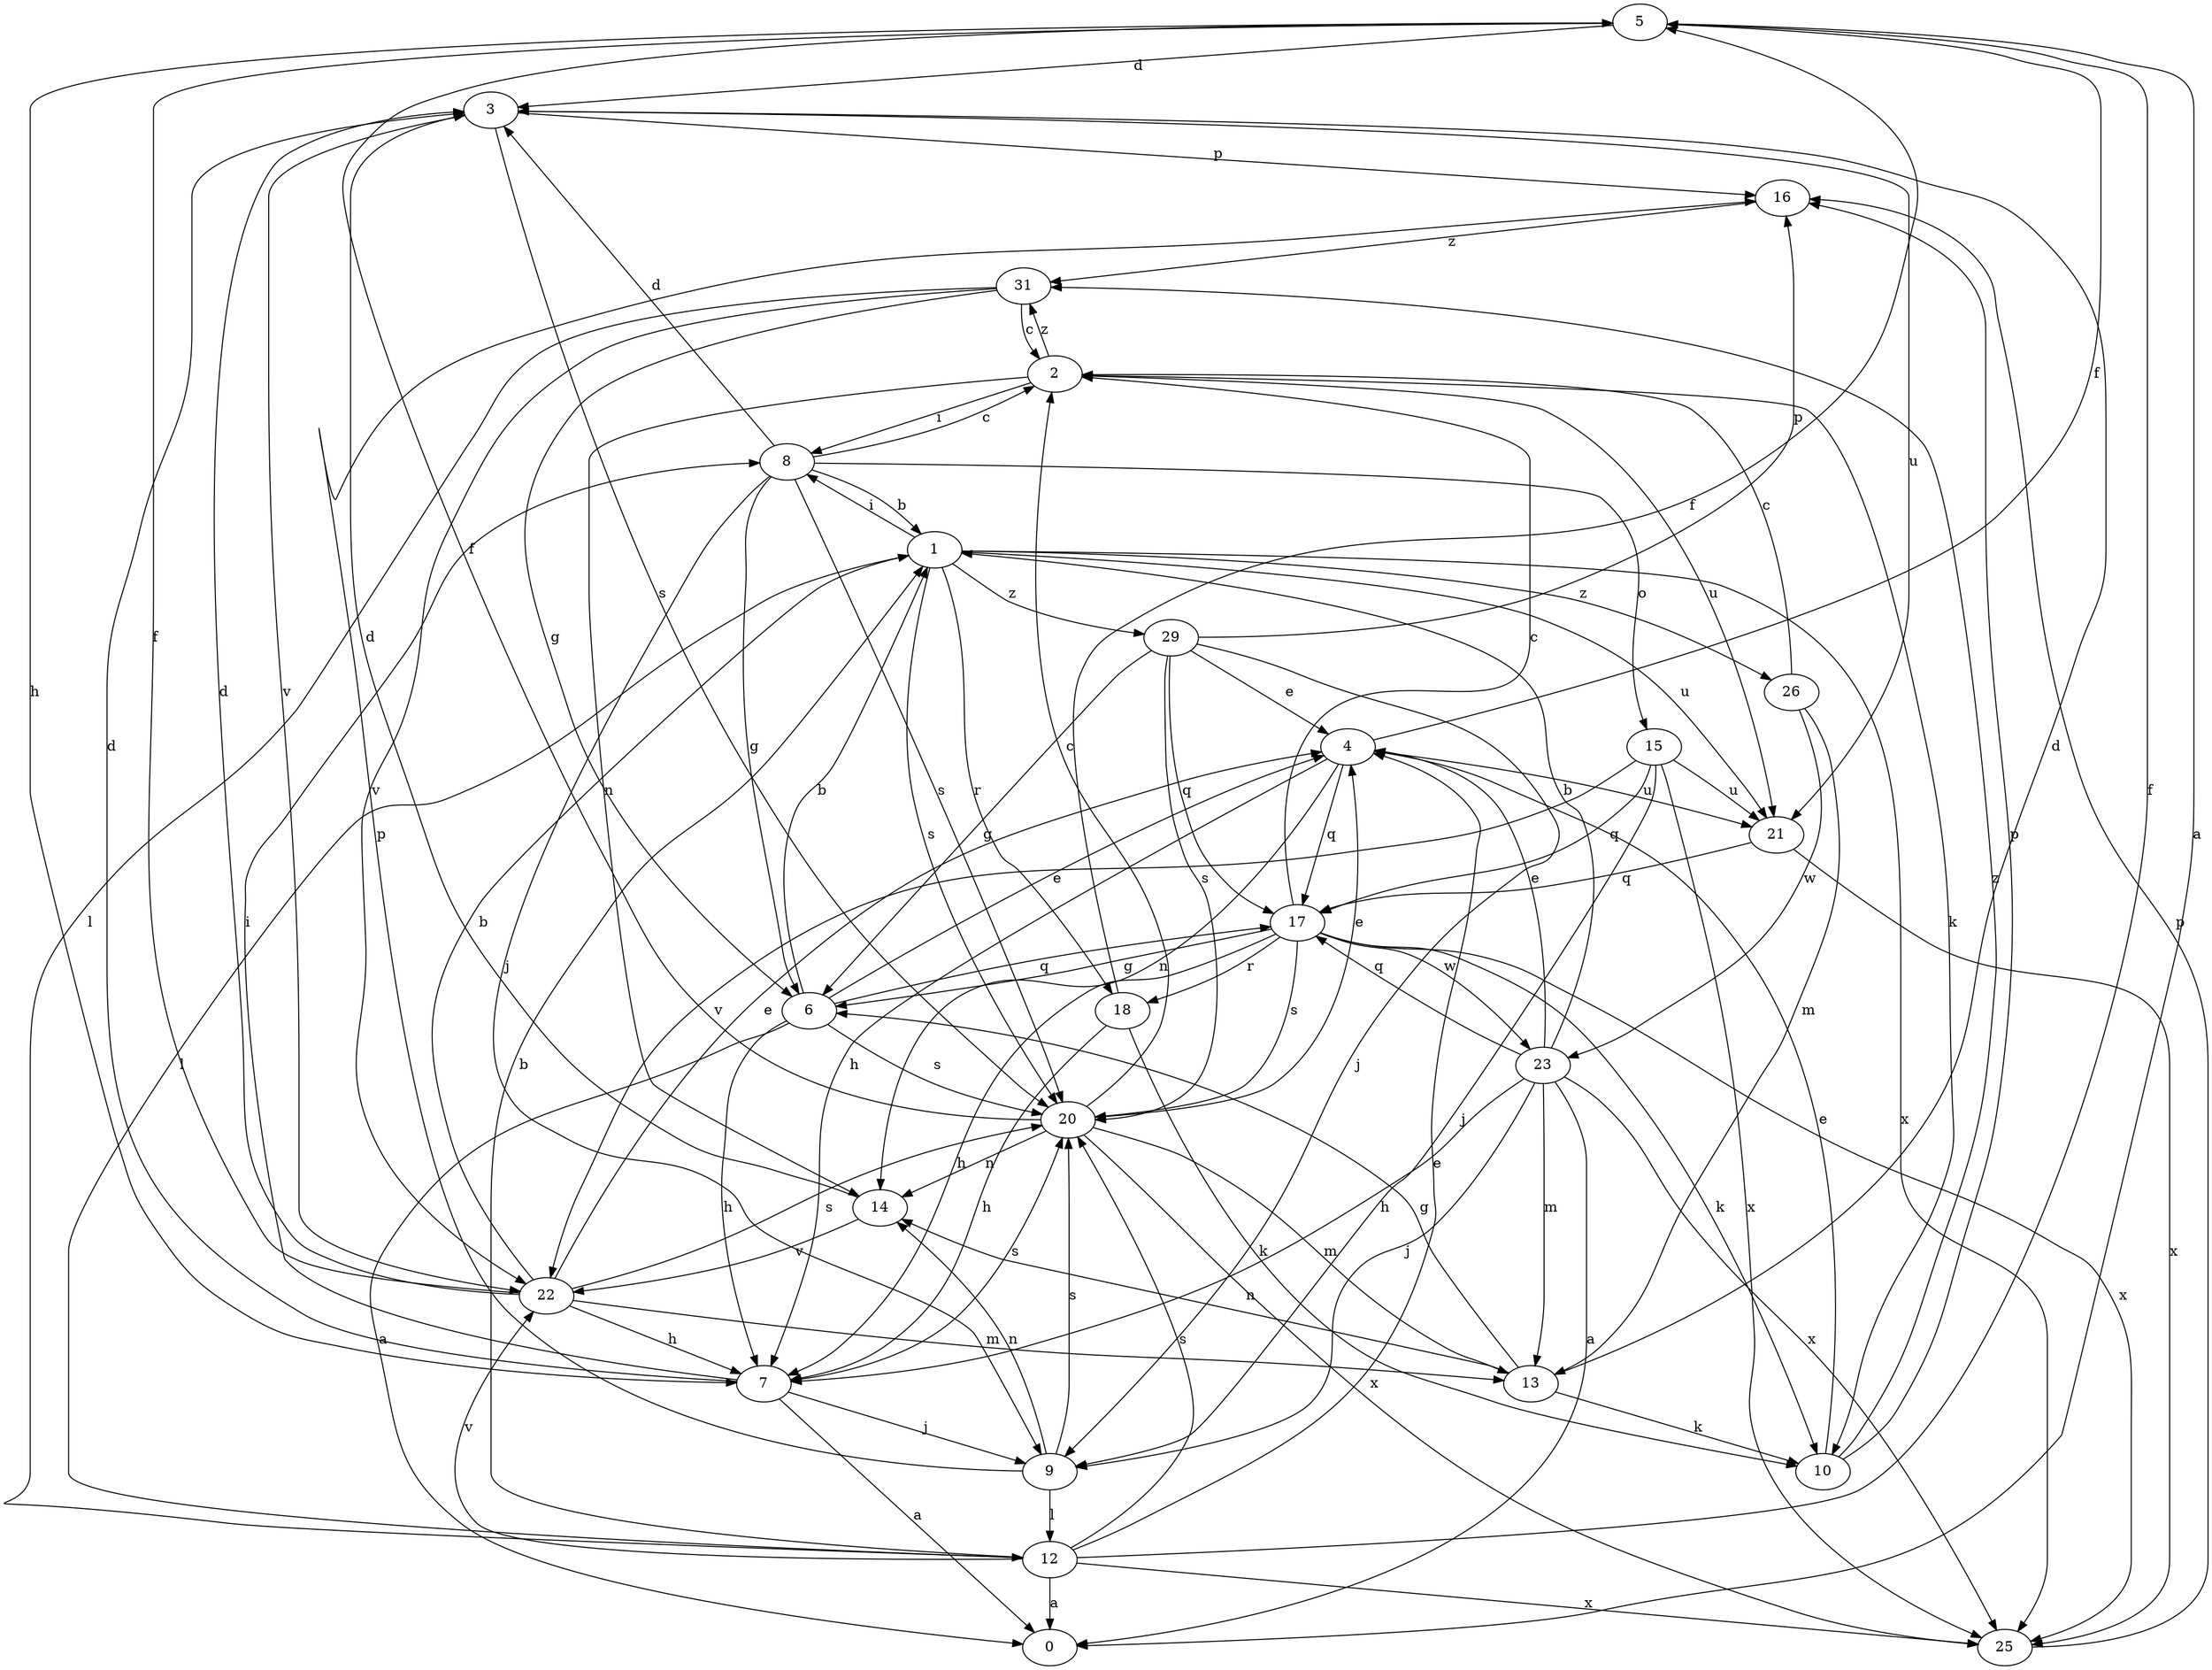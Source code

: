 strict digraph  {
0;
1;
2;
3;
4;
5;
6;
7;
8;
9;
10;
12;
13;
14;
15;
16;
17;
18;
20;
21;
22;
23;
25;
26;
29;
31;
1 -> 8  [label=i];
1 -> 12  [label=l];
1 -> 18  [label=r];
1 -> 20  [label=s];
1 -> 21  [label=u];
1 -> 25  [label=x];
1 -> 26  [label=z];
1 -> 29  [label=z];
2 -> 8  [label=i];
2 -> 10  [label=k];
2 -> 14  [label=n];
2 -> 21  [label=u];
2 -> 31  [label=z];
3 -> 16  [label=p];
3 -> 20  [label=s];
3 -> 21  [label=u];
3 -> 22  [label=v];
4 -> 5  [label=f];
4 -> 7  [label=h];
4 -> 14  [label=n];
4 -> 17  [label=q];
4 -> 21  [label=u];
5 -> 0  [label=a];
5 -> 3  [label=d];
5 -> 7  [label=h];
6 -> 0  [label=a];
6 -> 1  [label=b];
6 -> 4  [label=e];
6 -> 7  [label=h];
6 -> 17  [label=q];
6 -> 20  [label=s];
7 -> 0  [label=a];
7 -> 3  [label=d];
7 -> 8  [label=i];
7 -> 9  [label=j];
7 -> 20  [label=s];
8 -> 1  [label=b];
8 -> 2  [label=c];
8 -> 3  [label=d];
8 -> 6  [label=g];
8 -> 9  [label=j];
8 -> 15  [label=o];
8 -> 20  [label=s];
9 -> 12  [label=l];
9 -> 14  [label=n];
9 -> 16  [label=p];
9 -> 20  [label=s];
10 -> 4  [label=e];
10 -> 16  [label=p];
10 -> 31  [label=z];
12 -> 0  [label=a];
12 -> 1  [label=b];
12 -> 4  [label=e];
12 -> 5  [label=f];
12 -> 20  [label=s];
12 -> 22  [label=v];
12 -> 25  [label=x];
13 -> 3  [label=d];
13 -> 6  [label=g];
13 -> 10  [label=k];
13 -> 14  [label=n];
14 -> 3  [label=d];
14 -> 22  [label=v];
15 -> 9  [label=j];
15 -> 17  [label=q];
15 -> 21  [label=u];
15 -> 22  [label=v];
15 -> 25  [label=x];
16 -> 31  [label=z];
17 -> 2  [label=c];
17 -> 6  [label=g];
17 -> 7  [label=h];
17 -> 10  [label=k];
17 -> 18  [label=r];
17 -> 20  [label=s];
17 -> 23  [label=w];
17 -> 25  [label=x];
18 -> 5  [label=f];
18 -> 7  [label=h];
18 -> 10  [label=k];
20 -> 2  [label=c];
20 -> 4  [label=e];
20 -> 5  [label=f];
20 -> 13  [label=m];
20 -> 14  [label=n];
20 -> 25  [label=x];
21 -> 17  [label=q];
21 -> 25  [label=x];
22 -> 1  [label=b];
22 -> 3  [label=d];
22 -> 4  [label=e];
22 -> 5  [label=f];
22 -> 7  [label=h];
22 -> 13  [label=m];
22 -> 20  [label=s];
23 -> 0  [label=a];
23 -> 1  [label=b];
23 -> 4  [label=e];
23 -> 7  [label=h];
23 -> 9  [label=j];
23 -> 13  [label=m];
23 -> 17  [label=q];
23 -> 25  [label=x];
25 -> 16  [label=p];
26 -> 2  [label=c];
26 -> 13  [label=m];
26 -> 23  [label=w];
29 -> 4  [label=e];
29 -> 6  [label=g];
29 -> 9  [label=j];
29 -> 16  [label=p];
29 -> 17  [label=q];
29 -> 20  [label=s];
31 -> 2  [label=c];
31 -> 6  [label=g];
31 -> 12  [label=l];
31 -> 22  [label=v];
}
